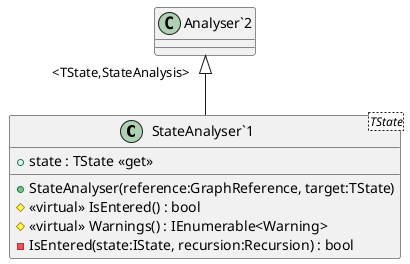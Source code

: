 @startuml
class "StateAnalyser`1"<TState> {
    + StateAnalyser(reference:GraphReference, target:TState)
    + state : TState <<get>>
    # <<virtual>> IsEntered() : bool
    # <<virtual>> Warnings() : IEnumerable<Warning>
    - IsEntered(state:IState, recursion:Recursion) : bool
}
"Analyser`2" "<TState,StateAnalysis>" <|-- "StateAnalyser`1"
@enduml
